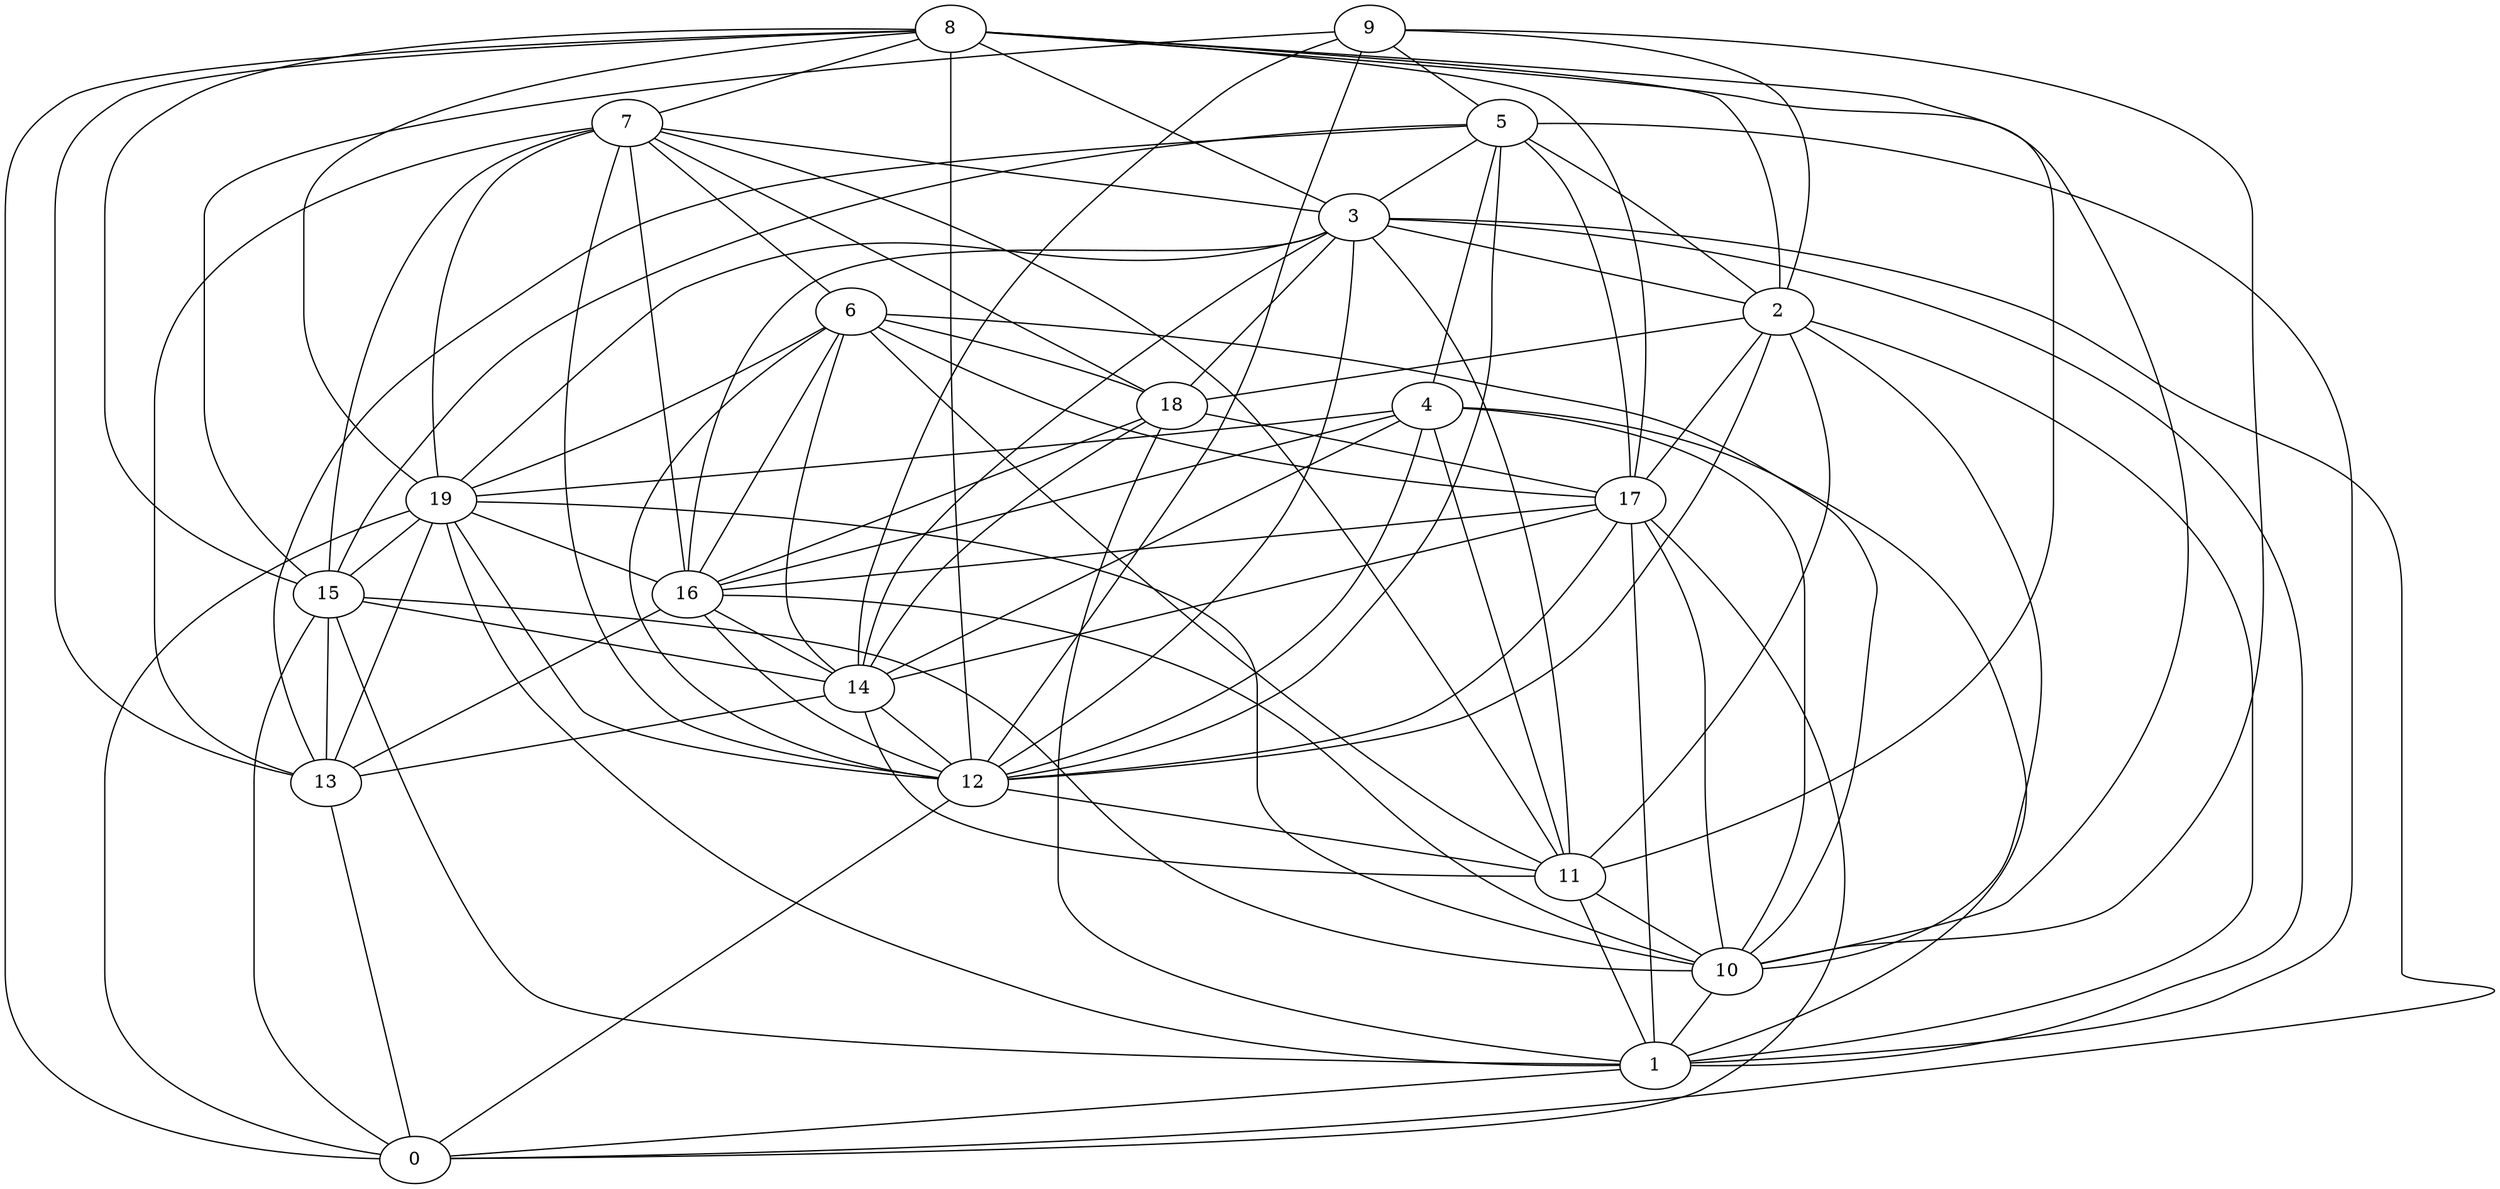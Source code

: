 digraph GG_graph {

subgraph G_graph {
edge [color = black]
"14" -> "12" [dir = none]
"14" -> "13" [dir = none]
"2" -> "17" [dir = none]
"2" -> "10" [dir = none]
"2" -> "18" [dir = none]
"2" -> "1" [dir = none]
"5" -> "1" [dir = none]
"5" -> "3" [dir = none]
"5" -> "4" [dir = none]
"5" -> "15" [dir = none]
"16" -> "14" [dir = none]
"16" -> "12" [dir = none]
"16" -> "10" [dir = none]
"3" -> "2" [dir = none]
"3" -> "19" [dir = none]
"3" -> "14" [dir = none]
"3" -> "11" [dir = none]
"3" -> "1" [dir = none]
"3" -> "18" [dir = none]
"3" -> "0" [dir = none]
"15" -> "13" [dir = none]
"15" -> "14" [dir = none]
"15" -> "10" [dir = none]
"4" -> "14" [dir = none]
"4" -> "10" [dir = none]
"4" -> "1" [dir = none]
"8" -> "7" [dir = none]
"8" -> "19" [dir = none]
"8" -> "3" [dir = none]
"8" -> "0" [dir = none]
"8" -> "10" [dir = none]
"8" -> "15" [dir = none]
"8" -> "17" [dir = none]
"7" -> "6" [dir = none]
"7" -> "3" [dir = none]
"17" -> "1" [dir = none]
"17" -> "10" [dir = none]
"17" -> "0" [dir = none]
"17" -> "14" [dir = none]
"17" -> "12" [dir = none]
"9" -> "2" [dir = none]
"9" -> "15" [dir = none]
"9" -> "10" [dir = none]
"6" -> "12" [dir = none]
"6" -> "18" [dir = none]
"6" -> "14" [dir = none]
"6" -> "19" [dir = none]
"19" -> "13" [dir = none]
"19" -> "1" [dir = none]
"19" -> "15" [dir = none]
"19" -> "10" [dir = none]
"19" -> "0" [dir = none]
"12" -> "11" [dir = none]
"12" -> "0" [dir = none]
"18" -> "17" [dir = none]
"18" -> "1" [dir = none]
"11" -> "1" [dir = none]
"7" -> "19" [dir = none]
"4" -> "19" [dir = none]
"1" -> "0" [dir = none]
"5" -> "2" [dir = none]
"7" -> "11" [dir = none]
"4" -> "16" [dir = none]
"7" -> "13" [dir = none]
"5" -> "17" [dir = none]
"17" -> "16" [dir = none]
"5" -> "13" [dir = none]
"2" -> "11" [dir = none]
"6" -> "16" [dir = none]
"6" -> "10" [dir = none]
"8" -> "13" [dir = none]
"3" -> "12" [dir = none]
"7" -> "18" [dir = none]
"8" -> "12" [dir = none]
"18" -> "16" [dir = none]
"9" -> "14" [dir = none]
"11" -> "10" [dir = none]
"3" -> "16" [dir = none]
"15" -> "1" [dir = none]
"19" -> "12" [dir = none]
"10" -> "1" [dir = none]
"18" -> "14" [dir = none]
"15" -> "0" [dir = none]
"7" -> "12" [dir = none]
"19" -> "16" [dir = none]
"14" -> "11" [dir = none]
"8" -> "2" [dir = none]
"4" -> "12" [dir = none]
"16" -> "13" [dir = none]
"9" -> "12" [dir = none]
"5" -> "12" [dir = none]
"7" -> "15" [dir = none]
"2" -> "12" [dir = none]
"13" -> "0" [dir = none]
"6" -> "17" [dir = none]
"8" -> "11" [dir = none]
"9" -> "5" [dir = none]
"7" -> "16" [dir = none]
"6" -> "11" [dir = none]
"4" -> "11" [dir = none]
}

}
